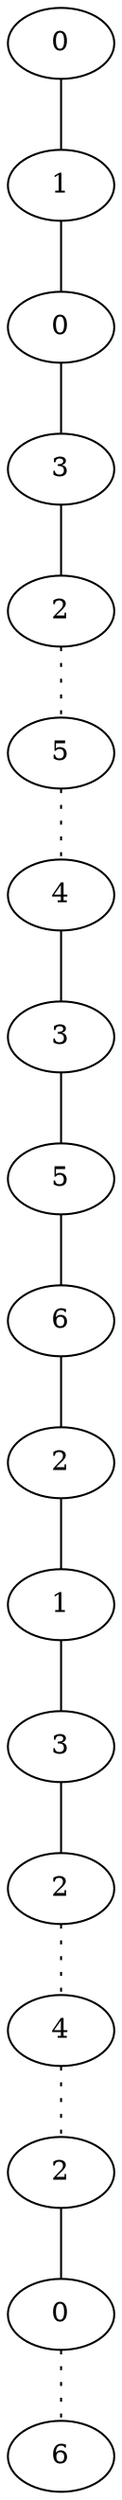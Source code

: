 graph {
a0[label=0];
a1[label=1];
a2[label=0];
a3[label=3];
a4[label=2];
a5[label=5];
a6[label=4];
a7[label=3];
a8[label=5];
a9[label=6];
a10[label=2];
a11[label=1];
a12[label=3];
a13[label=2];
a14[label=4];
a15[label=2];
a16[label=0];
a17[label=6];
a0 -- a1;
a1 -- a2;
a2 -- a3;
a3 -- a4;
a4 -- a5 [style=dotted];
a5 -- a6 [style=dotted];
a6 -- a7;
a7 -- a8;
a8 -- a9;
a9 -- a10;
a10 -- a11;
a11 -- a12;
a12 -- a13;
a13 -- a14 [style=dotted];
a14 -- a15 [style=dotted];
a15 -- a16;
a16 -- a17 [style=dotted];
}
